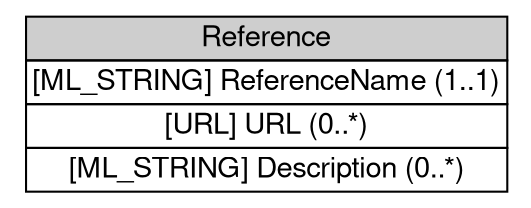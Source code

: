 digraph Reference {
	graph [bb="0,0,246,92",
		rankdir=LR
	];
	node [label="\N"];
	Reference	 [height=1.2778,
		label=<<table BORDER="0" CELLBORDER="1" CELLSPACING="0"> <tr> <td BGCOLOR="#CECECE" HREF="/html/IODEFv1/Reference.html" TITLE="The Reference class is a reference to a vulnerability, IDS alert, malware sample, advisory, or attack technique. A reference consists of a name, a URL to this reference, and an optional description. "><FONT FACE="Nimbus Sans L">Reference</FONT></td> </tr>" %<tr><td  HREF="/html/IODEFv1/Reference.html" TITLE="Name of the reference."><FONT FACE="Nimbus Sans L">[ML_STRING] ReferenceName (1..1)</FONT></td></tr>%<tr><td  HREF="/html/IODEFv1/Reference.html" TITLE="A URL associated with the reference."><FONT FACE="Nimbus Sans L">[URL] URL (0..*)</FONT></td></tr>%<tr><td  HREF="/html/IODEFv1/Reference.html" TITLE="A free-form text description of this reference."><FONT FACE="Nimbus Sans L">[ML_STRING] Description (0..*)</FONT></td></tr>%</table>>,
		pos="123,46",
		shape=plaintext,
		width=3.4167];
}
